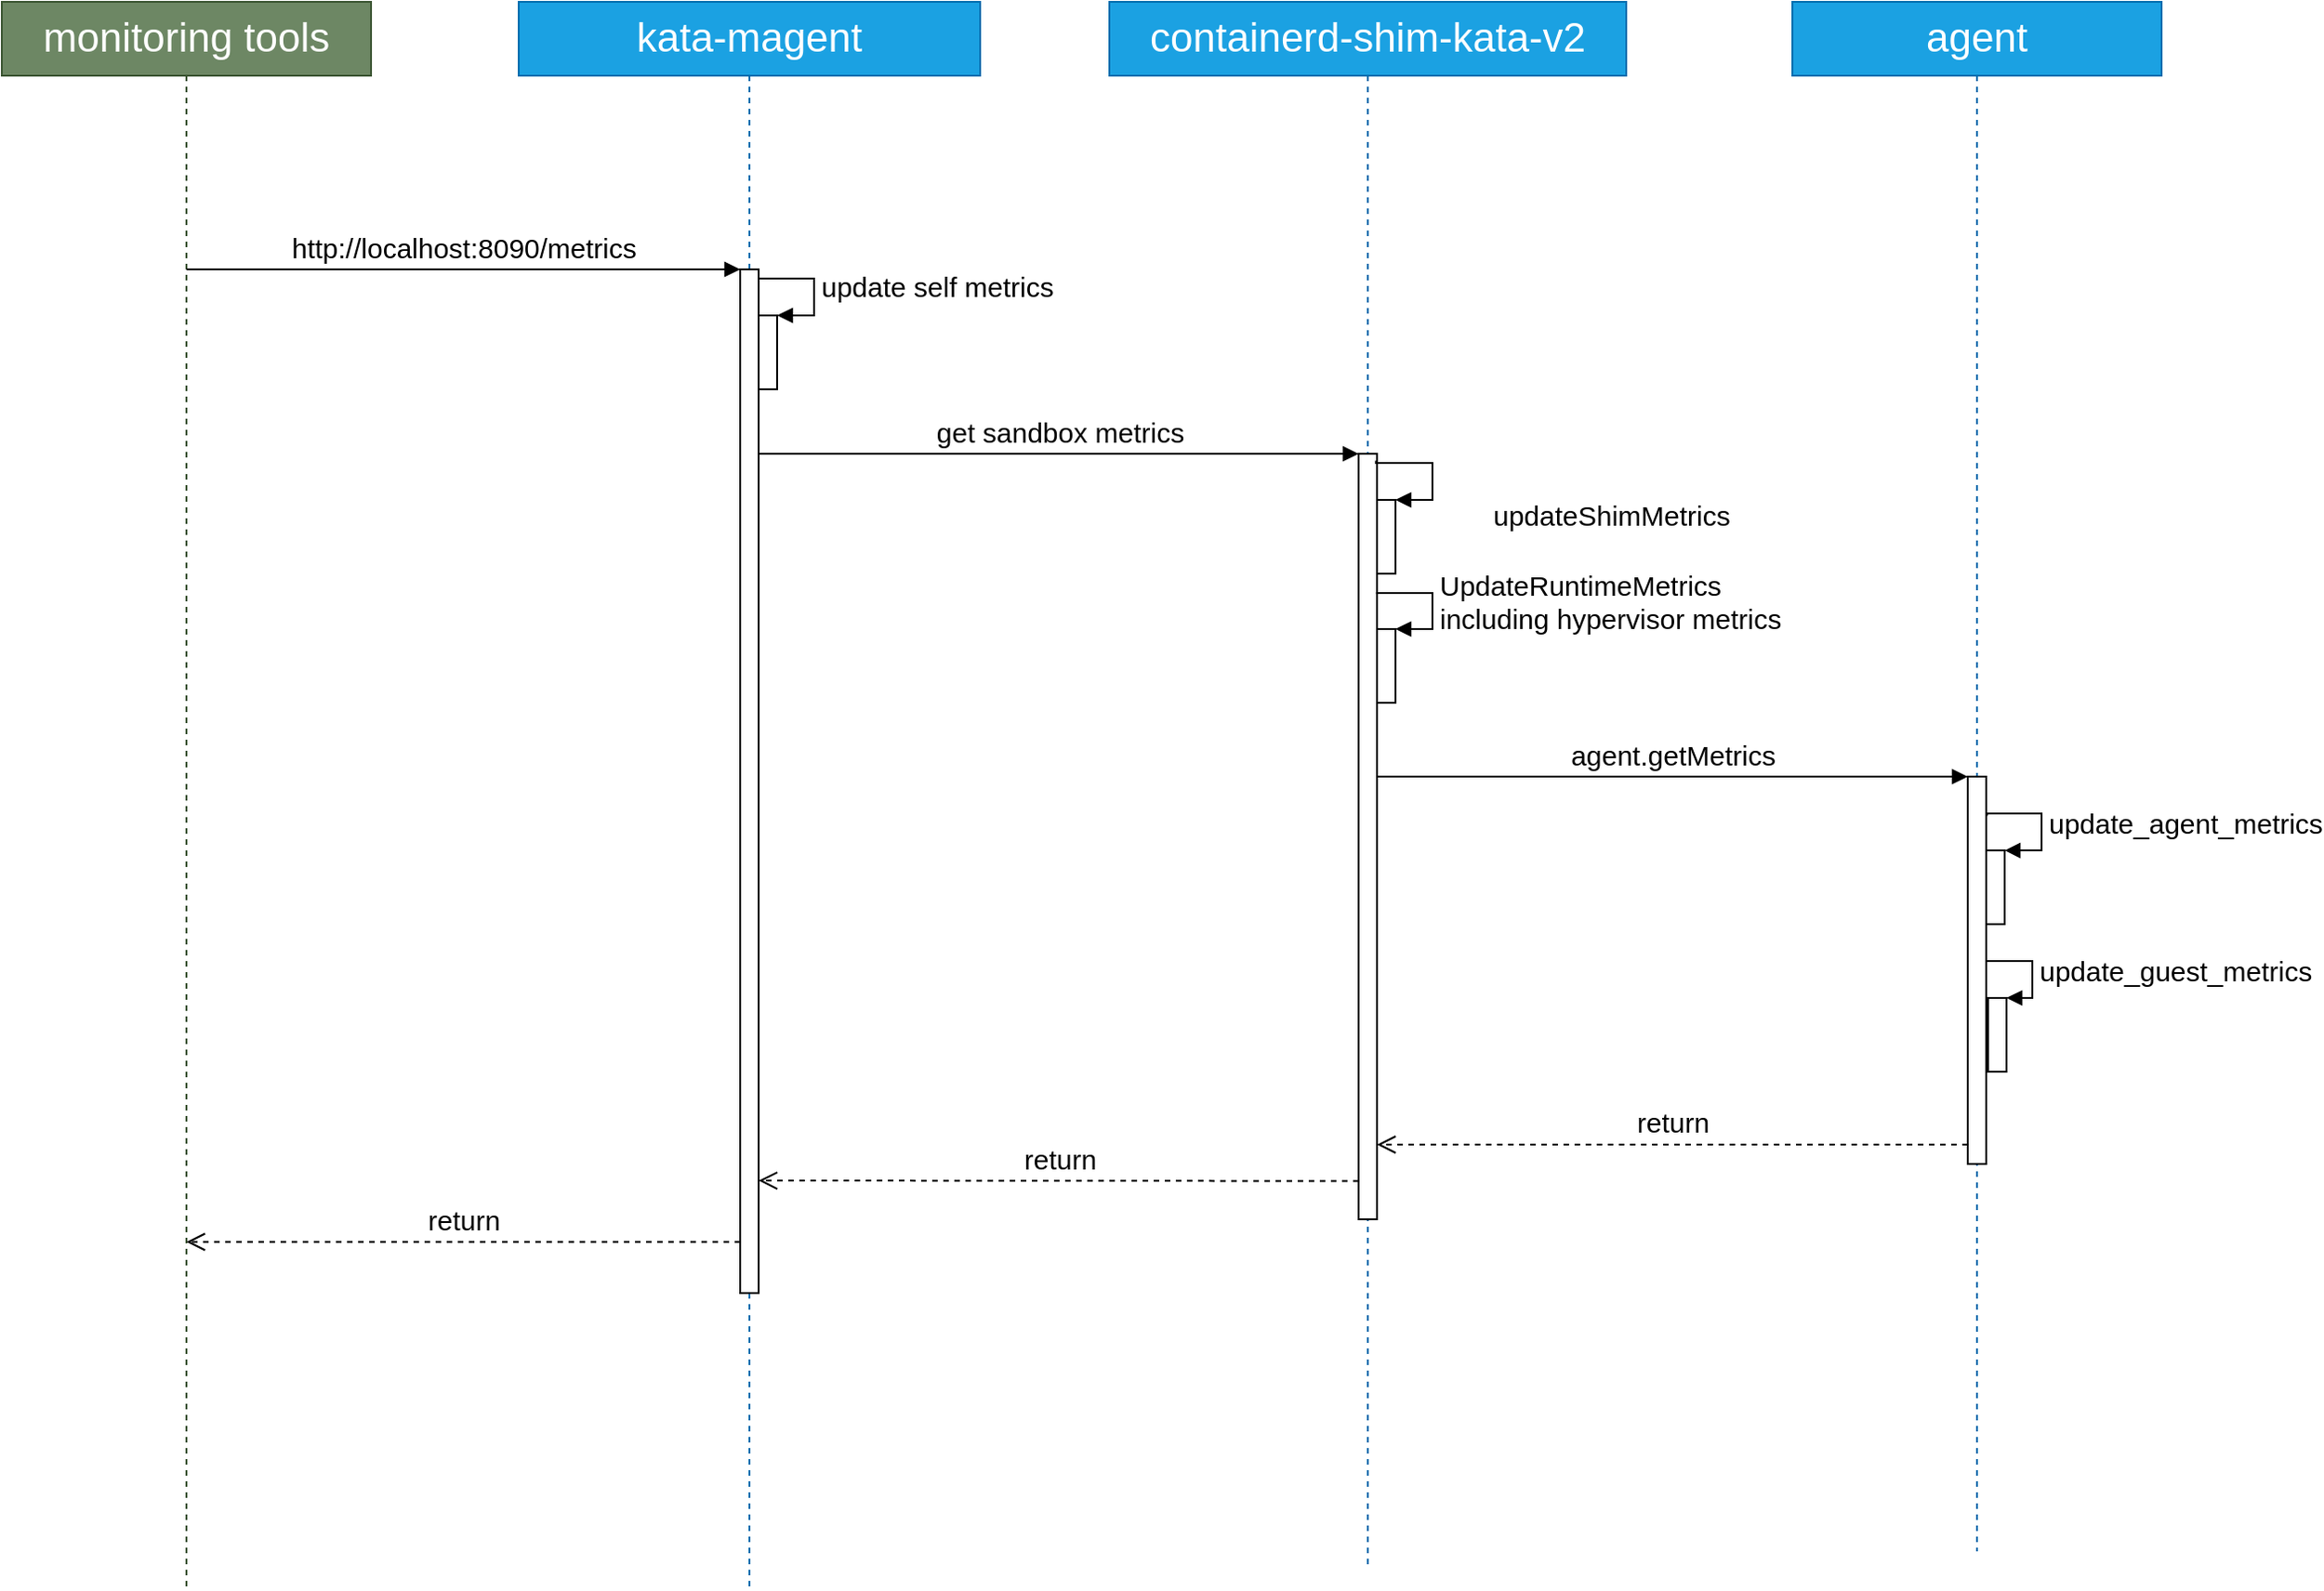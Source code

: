 <mxfile version="13.1.14" type="device"><diagram id="XNV8G0dePIPkhS_Khqr4" name="Page-1"><mxGraphModel dx="3525" dy="735" grid="0" gridSize="10" guides="1" tooltips="1" connect="1" arrows="1" fold="1" page="1" pageScale="1" pageWidth="2339" pageHeight="3300" math="0" shadow="0"><root><mxCell id="0"/><mxCell id="1" parent="0"/><mxCell id="sb42aejQXssqDH-k2RFZ-6" value="monitoring tools" style="shape=umlLifeline;perimeter=lifelinePerimeter;whiteSpace=wrap;html=1;container=1;collapsible=0;recursiveResize=0;outlineConnect=0;fontSize=22;fillColor=#6d8764;strokeColor=#3A5431;fontColor=#ffffff;" parent="1" vertex="1"><mxGeometry x="-2250" y="260" width="200" height="860" as="geometry"/></mxCell><mxCell id="sb42aejQXssqDH-k2RFZ-7" value="kata-magent" style="shape=umlLifeline;perimeter=lifelinePerimeter;whiteSpace=wrap;html=1;container=1;collapsible=0;recursiveResize=0;outlineConnect=0;fontSize=22;fillColor=#1ba1e2;strokeColor=#006EAF;fontColor=#ffffff;" parent="1" vertex="1"><mxGeometry x="-1970" y="260" width="250" height="860" as="geometry"/></mxCell><mxCell id="sb42aejQXssqDH-k2RFZ-11" value="" style="html=1;points=[];perimeter=orthogonalPerimeter;fontSize=22;" parent="sb42aejQXssqDH-k2RFZ-7" vertex="1"><mxGeometry x="120" y="145" width="10" height="555" as="geometry"/></mxCell><mxCell id="sb42aejQXssqDH-k2RFZ-8" value="&lt;span style=&quot;font-size: 22px;&quot;&gt;containerd-shim-kata-v2&lt;/span&gt;" style="shape=umlLifeline;perimeter=lifelinePerimeter;whiteSpace=wrap;html=1;container=1;collapsible=0;recursiveResize=0;outlineConnect=0;fontSize=22;fillColor=#1ba1e2;strokeColor=#006EAF;fontColor=#ffffff;" parent="1" vertex="1"><mxGeometry x="-1650" y="260" width="280" height="850" as="geometry"/></mxCell><mxCell id="sb42aejQXssqDH-k2RFZ-25" value="" style="html=1;points=[];perimeter=orthogonalPerimeter;fontSize=15;" parent="sb42aejQXssqDH-k2RFZ-8" vertex="1"><mxGeometry x="135" y="245" width="10" height="415" as="geometry"/></mxCell><mxCell id="sb42aejQXssqDH-k2RFZ-28" value="" style="html=1;points=[];perimeter=orthogonalPerimeter;fontSize=15;" parent="sb42aejQXssqDH-k2RFZ-8" vertex="1"><mxGeometry x="145" y="270" width="10" height="40" as="geometry"/></mxCell><mxCell id="sb42aejQXssqDH-k2RFZ-29" value="&lt;div&gt;updateShimMetrics&lt;/div&gt;" style="edgeStyle=orthogonalEdgeStyle;html=1;align=left;spacingLeft=2;endArrow=block;rounded=0;entryX=1;entryY=0;fontSize=15;exitX=0.938;exitY=0.009;exitDx=0;exitDy=0;exitPerimeter=0;" parent="sb42aejQXssqDH-k2RFZ-8" source="sb42aejQXssqDH-k2RFZ-25" target="sb42aejQXssqDH-k2RFZ-28" edge="1"><mxGeometry x="-0.23" y="-18" relative="1" as="geometry"><mxPoint x="150" y="250" as="sourcePoint"/><Array as="points"><mxPoint x="144" y="250"/><mxPoint x="175" y="250"/><mxPoint x="175" y="270"/></Array><mxPoint x="33" y="10" as="offset"/></mxGeometry></mxCell><mxCell id="sb42aejQXssqDH-k2RFZ-30" value="" style="html=1;points=[];perimeter=orthogonalPerimeter;fontSize=15;" parent="sb42aejQXssqDH-k2RFZ-8" vertex="1"><mxGeometry x="145" y="340" width="10" height="40" as="geometry"/></mxCell><mxCell id="sb42aejQXssqDH-k2RFZ-31" value="UpdateRuntimeMetrics&lt;br&gt;including hypervisor metrics" style="edgeStyle=orthogonalEdgeStyle;html=1;align=left;spacingLeft=2;endArrow=block;rounded=0;entryX=1;entryY=0;fontSize=15;exitX=0.938;exitY=0.182;exitDx=0;exitDy=0;exitPerimeter=0;" parent="sb42aejQXssqDH-k2RFZ-8" source="sb42aejQXssqDH-k2RFZ-25" target="sb42aejQXssqDH-k2RFZ-30" edge="1"><mxGeometry relative="1" as="geometry"><mxPoint x="150" y="320" as="sourcePoint"/><Array as="points"><mxPoint x="175" y="320"/><mxPoint x="175" y="340"/></Array></mxGeometry></mxCell><mxCell id="sb42aejQXssqDH-k2RFZ-10" value="agent" style="shape=umlLifeline;perimeter=lifelinePerimeter;whiteSpace=wrap;html=1;container=1;collapsible=0;recursiveResize=0;outlineConnect=0;fontSize=22;fillColor=#1ba1e2;strokeColor=#006EAF;fontColor=#ffffff;" parent="1" vertex="1"><mxGeometry x="-1280" y="260" width="200" height="840" as="geometry"/></mxCell><mxCell id="sb42aejQXssqDH-k2RFZ-36" value="" style="html=1;points=[];perimeter=orthogonalPerimeter;fontSize=15;" parent="sb42aejQXssqDH-k2RFZ-10" vertex="1"><mxGeometry x="95" y="420" width="10" height="210" as="geometry"/></mxCell><mxCell id="sb42aejQXssqDH-k2RFZ-39" value="" style="html=1;points=[];perimeter=orthogonalPerimeter;fontSize=15;" parent="sb42aejQXssqDH-k2RFZ-10" vertex="1"><mxGeometry x="105" y="460.02" width="10" height="40" as="geometry"/></mxCell><mxCell id="sb42aejQXssqDH-k2RFZ-40" value="update_agent_metrics" style="edgeStyle=orthogonalEdgeStyle;html=1;align=left;spacingLeft=2;endArrow=block;rounded=0;entryX=1;entryY=0;fontSize=15;exitX=1.041;exitY=0.101;exitDx=0;exitDy=0;exitPerimeter=0;" parent="sb42aejQXssqDH-k2RFZ-10" source="sb42aejQXssqDH-k2RFZ-36" target="sb42aejQXssqDH-k2RFZ-39" edge="1"><mxGeometry relative="1" as="geometry"><mxPoint x="110" y="440.02" as="sourcePoint"/><Array as="points"><mxPoint x="105" y="440"/><mxPoint x="135" y="440"/><mxPoint x="135" y="460"/></Array></mxGeometry></mxCell><mxCell id="sb42aejQXssqDH-k2RFZ-12" value="http://localhost:8090/metrics" style="html=1;verticalAlign=bottom;endArrow=block;entryX=0;entryY=0;fontSize=15;" parent="1" source="sb42aejQXssqDH-k2RFZ-6" target="sb42aejQXssqDH-k2RFZ-11" edge="1"><mxGeometry relative="1" as="geometry"><mxPoint x="-2150" y="410" as="sourcePoint"/></mxGeometry></mxCell><mxCell id="sb42aejQXssqDH-k2RFZ-13" value="return" style="html=1;verticalAlign=bottom;endArrow=open;dashed=1;endSize=8;exitX=0;exitY=0.95;fontSize=15;" parent="1" source="sb42aejQXssqDH-k2RFZ-11" target="sb42aejQXssqDH-k2RFZ-6" edge="1"><mxGeometry relative="1" as="geometry"><mxPoint x="-2150" y="486" as="targetPoint"/></mxGeometry></mxCell><mxCell id="sb42aejQXssqDH-k2RFZ-23" value="" style="html=1;points=[];perimeter=orthogonalPerimeter;fontSize=17;" parent="1" vertex="1"><mxGeometry x="-1840" y="430" width="10" height="40" as="geometry"/></mxCell><mxCell id="sb42aejQXssqDH-k2RFZ-24" value="update self metrics" style="edgeStyle=orthogonalEdgeStyle;html=1;align=left;spacingLeft=2;endArrow=block;rounded=0;entryX=1;entryY=0;fontSize=15;exitX=1;exitY=0.011;exitDx=0;exitDy=0;exitPerimeter=0;" parent="1" source="sb42aejQXssqDH-k2RFZ-11" target="sb42aejQXssqDH-k2RFZ-23" edge="1"><mxGeometry relative="1" as="geometry"><mxPoint x="-1835" y="410" as="sourcePoint"/><Array as="points"><mxPoint x="-1840" y="410"/><mxPoint x="-1810" y="410"/><mxPoint x="-1810" y="430"/></Array></mxGeometry></mxCell><mxCell id="sb42aejQXssqDH-k2RFZ-26" value="get sandbox metrics" style="html=1;verticalAlign=bottom;endArrow=block;entryX=0;entryY=0;fontSize=15;" parent="1" target="sb42aejQXssqDH-k2RFZ-25" edge="1"><mxGeometry relative="1" as="geometry"><mxPoint x="-1840" y="505" as="sourcePoint"/></mxGeometry></mxCell><mxCell id="sb42aejQXssqDH-k2RFZ-27" value="return" style="html=1;verticalAlign=bottom;endArrow=open;dashed=1;endSize=8;exitX=0;exitY=0.95;fontSize=15;" parent="1" source="sb42aejQXssqDH-k2RFZ-25" edge="1"><mxGeometry relative="1" as="geometry"><mxPoint x="-1840" y="899" as="targetPoint"/></mxGeometry></mxCell><mxCell id="sb42aejQXssqDH-k2RFZ-37" value="agent.getMetrics" style="html=1;verticalAlign=bottom;endArrow=block;entryX=0;entryY=0;fontSize=15;" parent="1" source="sb42aejQXssqDH-k2RFZ-25" target="sb42aejQXssqDH-k2RFZ-36" edge="1"><mxGeometry relative="1" as="geometry"><mxPoint x="-1500" y="680" as="sourcePoint"/></mxGeometry></mxCell><mxCell id="sb42aejQXssqDH-k2RFZ-38" value="return" style="html=1;verticalAlign=bottom;endArrow=open;dashed=1;endSize=8;exitX=0;exitY=0.95;fontSize=15;" parent="1" source="sb42aejQXssqDH-k2RFZ-36" target="sb42aejQXssqDH-k2RFZ-25" edge="1"><mxGeometry relative="1" as="geometry"><mxPoint x="-1510" y="756" as="targetPoint"/></mxGeometry></mxCell><mxCell id="sb42aejQXssqDH-k2RFZ-43" value="" style="html=1;points=[];perimeter=orthogonalPerimeter;fontSize=15;" parent="1" vertex="1"><mxGeometry x="-1174" y="800" width="10" height="40" as="geometry"/></mxCell><mxCell id="sb42aejQXssqDH-k2RFZ-44" value="update_guest_metrics" style="edgeStyle=orthogonalEdgeStyle;html=1;align=left;spacingLeft=2;endArrow=block;rounded=0;entryX=1;entryY=0;fontSize=15;" parent="1" target="sb42aejQXssqDH-k2RFZ-43" edge="1"><mxGeometry relative="1" as="geometry"><mxPoint x="-1175" y="780" as="sourcePoint"/><Array as="points"><mxPoint x="-1150" y="780"/></Array></mxGeometry></mxCell></root></mxGraphModel></diagram></mxfile>
